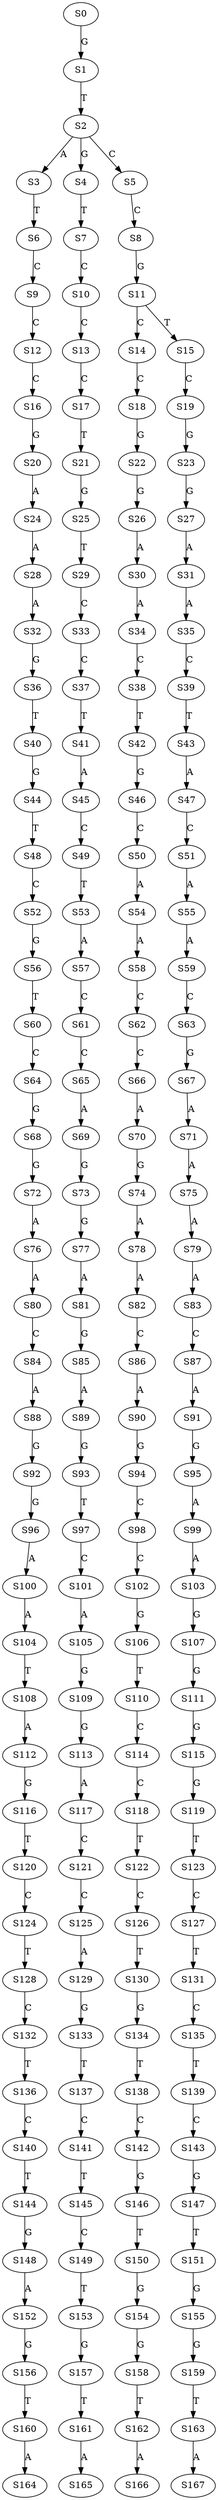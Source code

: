 strict digraph  {
	S0 -> S1 [ label = G ];
	S1 -> S2 [ label = T ];
	S2 -> S3 [ label = A ];
	S2 -> S4 [ label = G ];
	S2 -> S5 [ label = C ];
	S3 -> S6 [ label = T ];
	S4 -> S7 [ label = T ];
	S5 -> S8 [ label = C ];
	S6 -> S9 [ label = C ];
	S7 -> S10 [ label = C ];
	S8 -> S11 [ label = G ];
	S9 -> S12 [ label = C ];
	S10 -> S13 [ label = C ];
	S11 -> S14 [ label = C ];
	S11 -> S15 [ label = T ];
	S12 -> S16 [ label = C ];
	S13 -> S17 [ label = C ];
	S14 -> S18 [ label = C ];
	S15 -> S19 [ label = C ];
	S16 -> S20 [ label = G ];
	S17 -> S21 [ label = T ];
	S18 -> S22 [ label = G ];
	S19 -> S23 [ label = G ];
	S20 -> S24 [ label = A ];
	S21 -> S25 [ label = G ];
	S22 -> S26 [ label = G ];
	S23 -> S27 [ label = G ];
	S24 -> S28 [ label = A ];
	S25 -> S29 [ label = T ];
	S26 -> S30 [ label = A ];
	S27 -> S31 [ label = A ];
	S28 -> S32 [ label = A ];
	S29 -> S33 [ label = C ];
	S30 -> S34 [ label = A ];
	S31 -> S35 [ label = A ];
	S32 -> S36 [ label = G ];
	S33 -> S37 [ label = C ];
	S34 -> S38 [ label = C ];
	S35 -> S39 [ label = C ];
	S36 -> S40 [ label = T ];
	S37 -> S41 [ label = T ];
	S38 -> S42 [ label = T ];
	S39 -> S43 [ label = T ];
	S40 -> S44 [ label = G ];
	S41 -> S45 [ label = A ];
	S42 -> S46 [ label = G ];
	S43 -> S47 [ label = A ];
	S44 -> S48 [ label = T ];
	S45 -> S49 [ label = C ];
	S46 -> S50 [ label = C ];
	S47 -> S51 [ label = C ];
	S48 -> S52 [ label = C ];
	S49 -> S53 [ label = T ];
	S50 -> S54 [ label = A ];
	S51 -> S55 [ label = A ];
	S52 -> S56 [ label = G ];
	S53 -> S57 [ label = A ];
	S54 -> S58 [ label = A ];
	S55 -> S59 [ label = A ];
	S56 -> S60 [ label = T ];
	S57 -> S61 [ label = C ];
	S58 -> S62 [ label = C ];
	S59 -> S63 [ label = C ];
	S60 -> S64 [ label = C ];
	S61 -> S65 [ label = C ];
	S62 -> S66 [ label = C ];
	S63 -> S67 [ label = G ];
	S64 -> S68 [ label = G ];
	S65 -> S69 [ label = A ];
	S66 -> S70 [ label = A ];
	S67 -> S71 [ label = A ];
	S68 -> S72 [ label = G ];
	S69 -> S73 [ label = G ];
	S70 -> S74 [ label = G ];
	S71 -> S75 [ label = A ];
	S72 -> S76 [ label = A ];
	S73 -> S77 [ label = G ];
	S74 -> S78 [ label = A ];
	S75 -> S79 [ label = A ];
	S76 -> S80 [ label = A ];
	S77 -> S81 [ label = A ];
	S78 -> S82 [ label = A ];
	S79 -> S83 [ label = A ];
	S80 -> S84 [ label = C ];
	S81 -> S85 [ label = G ];
	S82 -> S86 [ label = C ];
	S83 -> S87 [ label = C ];
	S84 -> S88 [ label = A ];
	S85 -> S89 [ label = A ];
	S86 -> S90 [ label = A ];
	S87 -> S91 [ label = A ];
	S88 -> S92 [ label = G ];
	S89 -> S93 [ label = G ];
	S90 -> S94 [ label = G ];
	S91 -> S95 [ label = G ];
	S92 -> S96 [ label = G ];
	S93 -> S97 [ label = T ];
	S94 -> S98 [ label = C ];
	S95 -> S99 [ label = A ];
	S96 -> S100 [ label = A ];
	S97 -> S101 [ label = C ];
	S98 -> S102 [ label = C ];
	S99 -> S103 [ label = A ];
	S100 -> S104 [ label = A ];
	S101 -> S105 [ label = A ];
	S102 -> S106 [ label = G ];
	S103 -> S107 [ label = G ];
	S104 -> S108 [ label = T ];
	S105 -> S109 [ label = G ];
	S106 -> S110 [ label = T ];
	S107 -> S111 [ label = G ];
	S108 -> S112 [ label = A ];
	S109 -> S113 [ label = G ];
	S110 -> S114 [ label = C ];
	S111 -> S115 [ label = G ];
	S112 -> S116 [ label = G ];
	S113 -> S117 [ label = A ];
	S114 -> S118 [ label = C ];
	S115 -> S119 [ label = G ];
	S116 -> S120 [ label = T ];
	S117 -> S121 [ label = C ];
	S118 -> S122 [ label = T ];
	S119 -> S123 [ label = T ];
	S120 -> S124 [ label = C ];
	S121 -> S125 [ label = C ];
	S122 -> S126 [ label = C ];
	S123 -> S127 [ label = C ];
	S124 -> S128 [ label = T ];
	S125 -> S129 [ label = A ];
	S126 -> S130 [ label = T ];
	S127 -> S131 [ label = T ];
	S128 -> S132 [ label = C ];
	S129 -> S133 [ label = G ];
	S130 -> S134 [ label = G ];
	S131 -> S135 [ label = C ];
	S132 -> S136 [ label = T ];
	S133 -> S137 [ label = T ];
	S134 -> S138 [ label = T ];
	S135 -> S139 [ label = T ];
	S136 -> S140 [ label = C ];
	S137 -> S141 [ label = C ];
	S138 -> S142 [ label = C ];
	S139 -> S143 [ label = C ];
	S140 -> S144 [ label = T ];
	S141 -> S145 [ label = T ];
	S142 -> S146 [ label = G ];
	S143 -> S147 [ label = G ];
	S144 -> S148 [ label = G ];
	S145 -> S149 [ label = C ];
	S146 -> S150 [ label = T ];
	S147 -> S151 [ label = T ];
	S148 -> S152 [ label = A ];
	S149 -> S153 [ label = T ];
	S150 -> S154 [ label = G ];
	S151 -> S155 [ label = G ];
	S152 -> S156 [ label = G ];
	S153 -> S157 [ label = G ];
	S154 -> S158 [ label = G ];
	S155 -> S159 [ label = G ];
	S156 -> S160 [ label = T ];
	S157 -> S161 [ label = T ];
	S158 -> S162 [ label = T ];
	S159 -> S163 [ label = T ];
	S160 -> S164 [ label = A ];
	S161 -> S165 [ label = A ];
	S162 -> S166 [ label = A ];
	S163 -> S167 [ label = A ];
}
